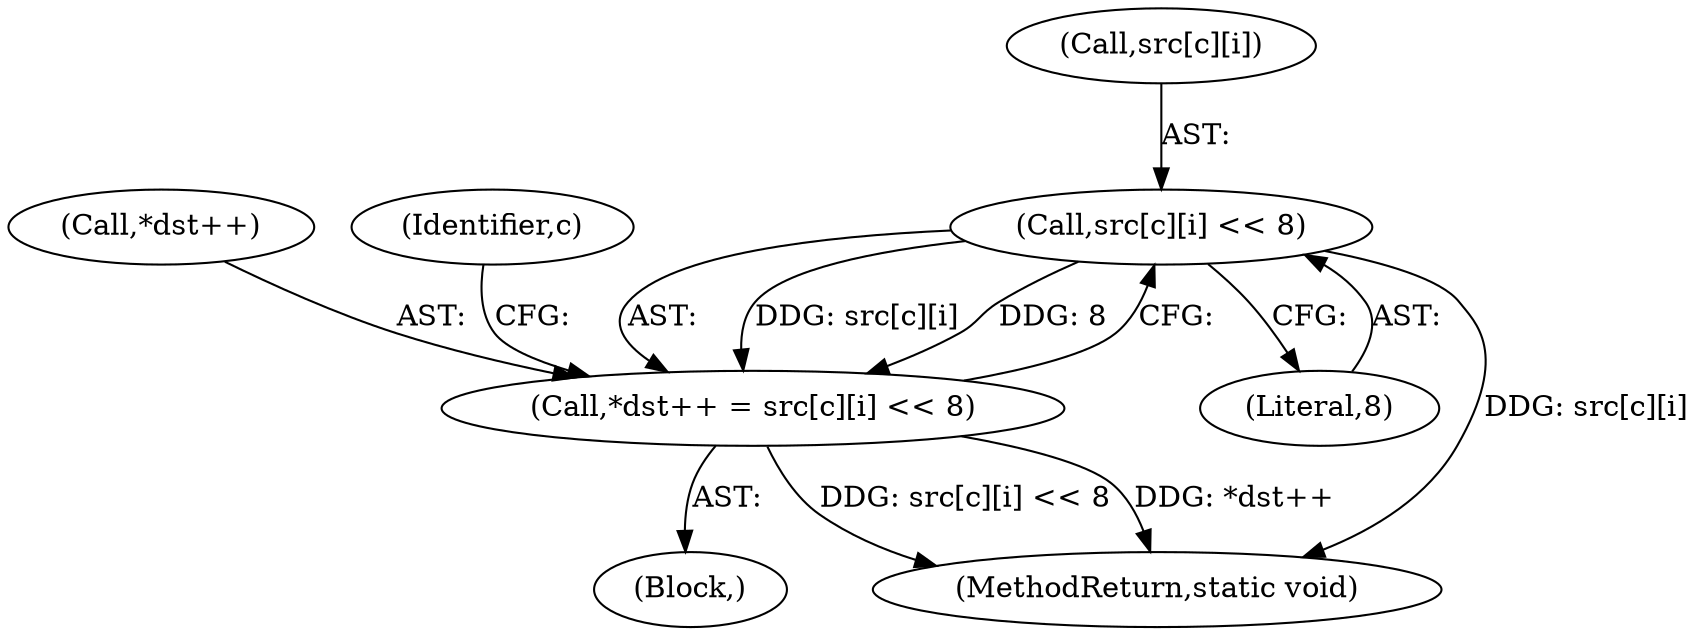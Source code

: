 digraph "0_Android_acc192347665943ca674acf117e4f74a88436922_5@array" {
"1000132" [label="(Call,src[c][i] << 8)"];
"1000128" [label="(Call,*dst++ = src[c][i] << 8)"];
"1000127" [label="(Block,)"];
"1000138" [label="(Literal,8)"];
"1000132" [label="(Call,src[c][i] << 8)"];
"1000129" [label="(Call,*dst++)"];
"1000133" [label="(Call,src[c][i])"];
"1000128" [label="(Call,*dst++ = src[c][i] << 8)"];
"1000139" [label="(MethodReturn,static void)"];
"1000126" [label="(Identifier,c)"];
"1000132" -> "1000128"  [label="AST: "];
"1000132" -> "1000138"  [label="CFG: "];
"1000133" -> "1000132"  [label="AST: "];
"1000138" -> "1000132"  [label="AST: "];
"1000128" -> "1000132"  [label="CFG: "];
"1000132" -> "1000139"  [label="DDG: src[c][i]"];
"1000132" -> "1000128"  [label="DDG: src[c][i]"];
"1000132" -> "1000128"  [label="DDG: 8"];
"1000128" -> "1000127"  [label="AST: "];
"1000129" -> "1000128"  [label="AST: "];
"1000126" -> "1000128"  [label="CFG: "];
"1000128" -> "1000139"  [label="DDG: src[c][i] << 8"];
"1000128" -> "1000139"  [label="DDG: *dst++"];
}
